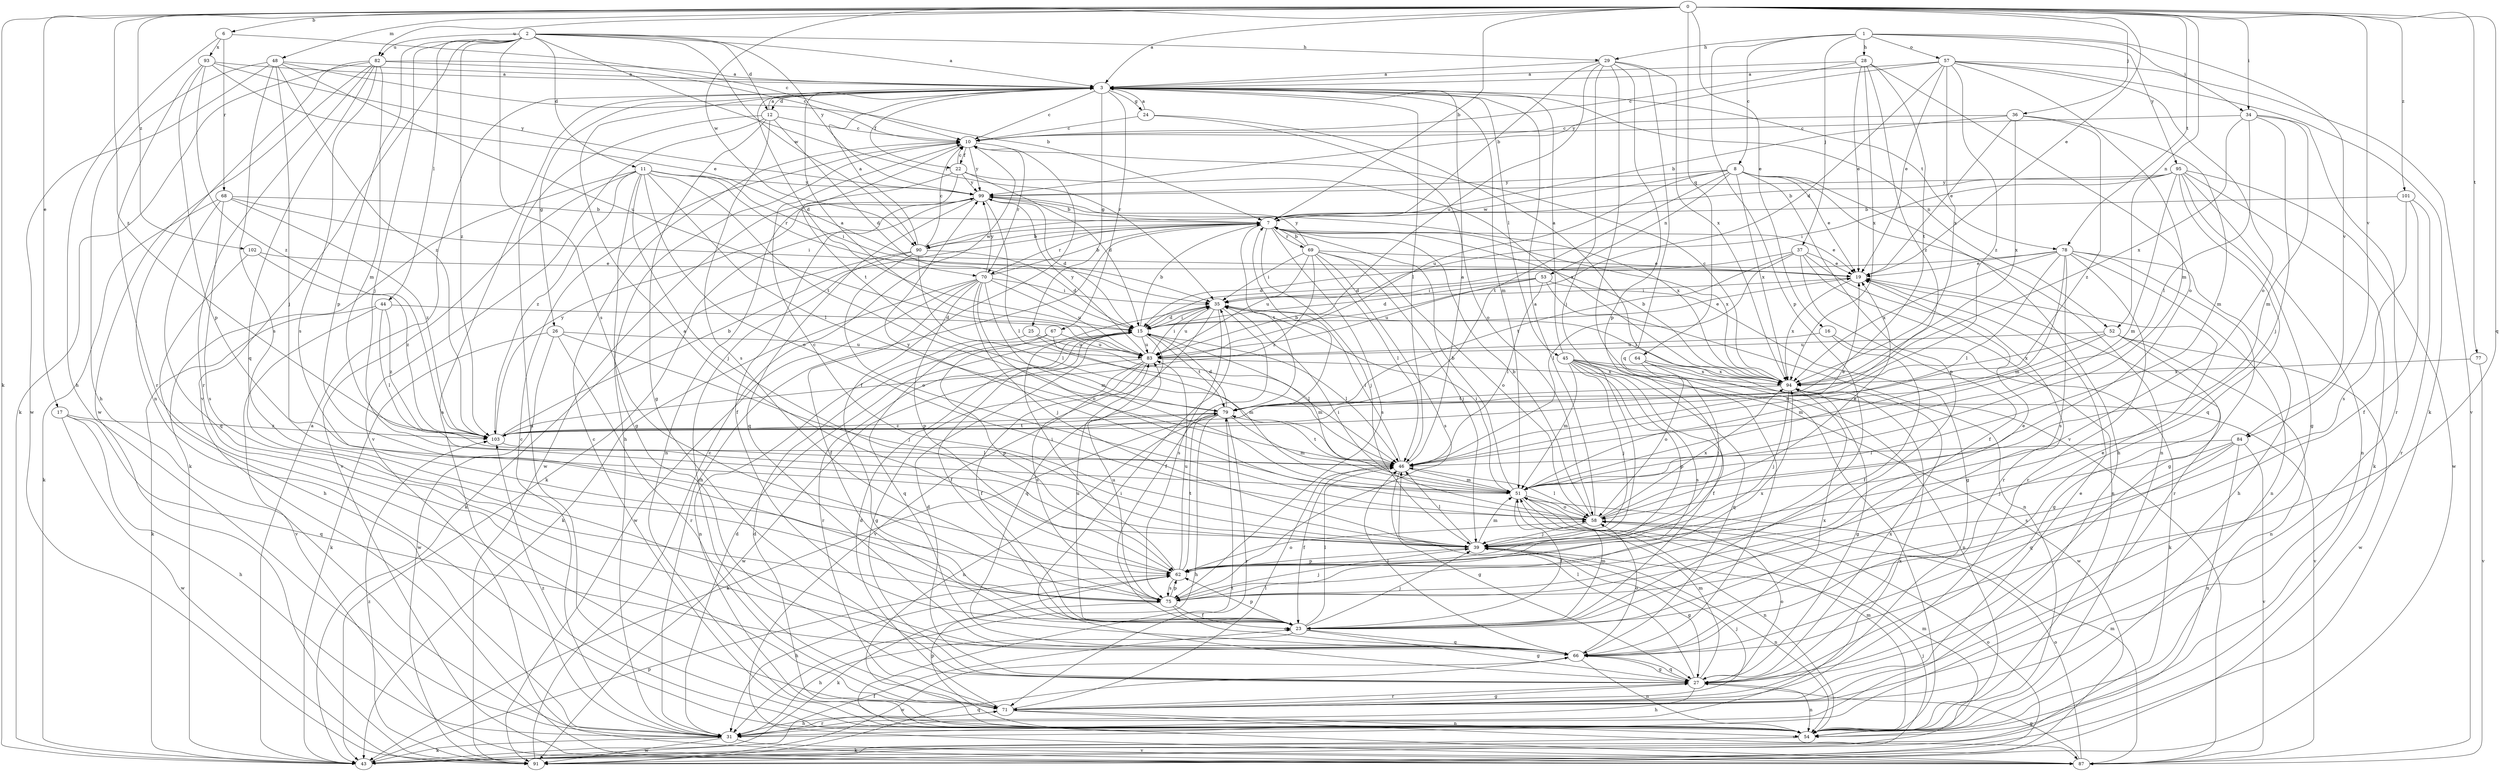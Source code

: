 strict digraph  {
0;
1;
2;
3;
6;
7;
8;
10;
11;
12;
15;
16;
17;
19;
22;
23;
24;
25;
26;
27;
28;
29;
31;
34;
35;
36;
37;
39;
43;
44;
45;
46;
48;
51;
52;
53;
54;
57;
58;
62;
64;
66;
67;
68;
69;
70;
71;
75;
77;
78;
79;
82;
83;
84;
87;
90;
91;
93;
94;
95;
99;
101;
102;
103;
0 -> 3  [label=a];
0 -> 6  [label=b];
0 -> 7  [label=b];
0 -> 16  [label=e];
0 -> 17  [label=e];
0 -> 19  [label=e];
0 -> 34  [label=i];
0 -> 36  [label=j];
0 -> 43  [label=k];
0 -> 48  [label=m];
0 -> 52  [label=n];
0 -> 64  [label=q];
0 -> 66  [label=q];
0 -> 77  [label=t];
0 -> 78  [label=t];
0 -> 82  [label=u];
0 -> 84  [label=v];
0 -> 90  [label=w];
0 -> 101  [label=z];
0 -> 102  [label=z];
0 -> 103  [label=z];
1 -> 8  [label=c];
1 -> 28  [label=h];
1 -> 29  [label=h];
1 -> 34  [label=i];
1 -> 37  [label=j];
1 -> 57  [label=o];
1 -> 62  [label=p];
1 -> 84  [label=v];
1 -> 95  [label=y];
2 -> 3  [label=a];
2 -> 11  [label=d];
2 -> 12  [label=d];
2 -> 29  [label=h];
2 -> 35  [label=i];
2 -> 39  [label=j];
2 -> 44  [label=l];
2 -> 62  [label=p];
2 -> 75  [label=s];
2 -> 82  [label=u];
2 -> 87  [label=v];
2 -> 90  [label=w];
2 -> 99  [label=y];
2 -> 103  [label=z];
3 -> 10  [label=c];
3 -> 12  [label=d];
3 -> 15  [label=d];
3 -> 22  [label=f];
3 -> 24  [label=g];
3 -> 25  [label=g];
3 -> 26  [label=g];
3 -> 45  [label=l];
3 -> 46  [label=l];
3 -> 51  [label=m];
3 -> 52  [label=n];
3 -> 67  [label=r];
3 -> 78  [label=t];
6 -> 10  [label=c];
6 -> 31  [label=h];
6 -> 68  [label=r];
6 -> 93  [label=x];
7 -> 19  [label=e];
7 -> 31  [label=h];
7 -> 39  [label=j];
7 -> 69  [label=r];
7 -> 70  [label=r];
7 -> 75  [label=s];
7 -> 79  [label=t];
7 -> 90  [label=w];
7 -> 94  [label=x];
8 -> 19  [label=e];
8 -> 31  [label=h];
8 -> 53  [label=n];
8 -> 54  [label=n];
8 -> 62  [label=p];
8 -> 79  [label=t];
8 -> 83  [label=u];
8 -> 90  [label=w];
8 -> 94  [label=x];
8 -> 99  [label=y];
10 -> 22  [label=f];
10 -> 23  [label=f];
10 -> 31  [label=h];
10 -> 70  [label=r];
10 -> 79  [label=t];
10 -> 99  [label=y];
11 -> 27  [label=g];
11 -> 35  [label=i];
11 -> 39  [label=j];
11 -> 43  [label=k];
11 -> 46  [label=l];
11 -> 58  [label=o];
11 -> 70  [label=r];
11 -> 79  [label=t];
11 -> 87  [label=v];
11 -> 99  [label=y];
11 -> 103  [label=z];
12 -> 3  [label=a];
12 -> 10  [label=c];
12 -> 15  [label=d];
12 -> 27  [label=g];
12 -> 54  [label=n];
12 -> 75  [label=s];
12 -> 87  [label=v];
15 -> 7  [label=b];
15 -> 19  [label=e];
15 -> 23  [label=f];
15 -> 35  [label=i];
15 -> 46  [label=l];
15 -> 51  [label=m];
15 -> 66  [label=q];
15 -> 71  [label=r];
15 -> 79  [label=t];
15 -> 83  [label=u];
16 -> 23  [label=f];
16 -> 43  [label=k];
16 -> 83  [label=u];
17 -> 31  [label=h];
17 -> 66  [label=q];
17 -> 91  [label=w];
17 -> 103  [label=z];
19 -> 35  [label=i];
19 -> 71  [label=r];
19 -> 94  [label=x];
22 -> 10  [label=c];
22 -> 15  [label=d];
22 -> 54  [label=n];
22 -> 91  [label=w];
22 -> 94  [label=x];
22 -> 99  [label=y];
23 -> 19  [label=e];
23 -> 27  [label=g];
23 -> 31  [label=h];
23 -> 39  [label=j];
23 -> 46  [label=l];
23 -> 51  [label=m];
23 -> 62  [label=p];
23 -> 66  [label=q];
23 -> 83  [label=u];
24 -> 3  [label=a];
24 -> 10  [label=c];
24 -> 58  [label=o];
24 -> 87  [label=v];
25 -> 46  [label=l];
25 -> 54  [label=n];
25 -> 83  [label=u];
26 -> 39  [label=j];
26 -> 43  [label=k];
26 -> 71  [label=r];
26 -> 83  [label=u];
26 -> 91  [label=w];
27 -> 15  [label=d];
27 -> 31  [label=h];
27 -> 35  [label=i];
27 -> 46  [label=l];
27 -> 51  [label=m];
27 -> 54  [label=n];
27 -> 58  [label=o];
27 -> 66  [label=q];
27 -> 71  [label=r];
27 -> 94  [label=x];
28 -> 3  [label=a];
28 -> 10  [label=c];
28 -> 19  [label=e];
28 -> 58  [label=o];
28 -> 79  [label=t];
28 -> 94  [label=x];
28 -> 103  [label=z];
29 -> 3  [label=a];
29 -> 7  [label=b];
29 -> 39  [label=j];
29 -> 54  [label=n];
29 -> 62  [label=p];
29 -> 66  [label=q];
29 -> 83  [label=u];
29 -> 94  [label=x];
31 -> 3  [label=a];
31 -> 10  [label=c];
31 -> 15  [label=d];
31 -> 43  [label=k];
31 -> 71  [label=r];
31 -> 87  [label=v];
31 -> 91  [label=w];
31 -> 94  [label=x];
34 -> 10  [label=c];
34 -> 39  [label=j];
34 -> 46  [label=l];
34 -> 51  [label=m];
34 -> 71  [label=r];
34 -> 94  [label=x];
35 -> 15  [label=d];
35 -> 23  [label=f];
35 -> 75  [label=s];
35 -> 83  [label=u];
35 -> 87  [label=v];
36 -> 7  [label=b];
36 -> 10  [label=c];
36 -> 19  [label=e];
36 -> 51  [label=m];
36 -> 94  [label=x];
36 -> 103  [label=z];
37 -> 15  [label=d];
37 -> 19  [label=e];
37 -> 23  [label=f];
37 -> 46  [label=l];
37 -> 54  [label=n];
37 -> 71  [label=r];
37 -> 79  [label=t];
39 -> 10  [label=c];
39 -> 27  [label=g];
39 -> 46  [label=l];
39 -> 51  [label=m];
39 -> 54  [label=n];
39 -> 62  [label=p];
43 -> 3  [label=a];
43 -> 23  [label=f];
43 -> 39  [label=j];
43 -> 62  [label=p];
44 -> 15  [label=d];
44 -> 43  [label=k];
44 -> 46  [label=l];
44 -> 87  [label=v];
44 -> 103  [label=z];
45 -> 3  [label=a];
45 -> 23  [label=f];
45 -> 39  [label=j];
45 -> 51  [label=m];
45 -> 62  [label=p];
45 -> 66  [label=q];
45 -> 75  [label=s];
45 -> 87  [label=v];
45 -> 91  [label=w];
45 -> 94  [label=x];
46 -> 3  [label=a];
46 -> 19  [label=e];
46 -> 23  [label=f];
46 -> 27  [label=g];
46 -> 35  [label=i];
46 -> 51  [label=m];
46 -> 79  [label=t];
48 -> 3  [label=a];
48 -> 7  [label=b];
48 -> 31  [label=h];
48 -> 39  [label=j];
48 -> 75  [label=s];
48 -> 83  [label=u];
48 -> 91  [label=w];
48 -> 103  [label=z];
51 -> 7  [label=b];
51 -> 23  [label=f];
51 -> 35  [label=i];
51 -> 54  [label=n];
51 -> 58  [label=o];
51 -> 99  [label=y];
52 -> 27  [label=g];
52 -> 51  [label=m];
52 -> 54  [label=n];
52 -> 83  [label=u];
52 -> 91  [label=w];
52 -> 94  [label=x];
53 -> 15  [label=d];
53 -> 27  [label=g];
53 -> 35  [label=i];
53 -> 46  [label=l];
53 -> 54  [label=n];
53 -> 83  [label=u];
54 -> 10  [label=c];
54 -> 15  [label=d];
54 -> 43  [label=k];
54 -> 51  [label=m];
54 -> 62  [label=p];
54 -> 103  [label=z];
57 -> 3  [label=a];
57 -> 15  [label=d];
57 -> 19  [label=e];
57 -> 43  [label=k];
57 -> 51  [label=m];
57 -> 58  [label=o];
57 -> 87  [label=v];
57 -> 94  [label=x];
57 -> 99  [label=y];
57 -> 103  [label=z];
58 -> 3  [label=a];
58 -> 7  [label=b];
58 -> 19  [label=e];
58 -> 35  [label=i];
58 -> 39  [label=j];
58 -> 46  [label=l];
58 -> 94  [label=x];
62 -> 3  [label=a];
62 -> 19  [label=e];
62 -> 31  [label=h];
62 -> 35  [label=i];
62 -> 58  [label=o];
62 -> 75  [label=s];
62 -> 79  [label=t];
62 -> 83  [label=u];
64 -> 39  [label=j];
64 -> 54  [label=n];
64 -> 58  [label=o];
64 -> 94  [label=x];
66 -> 27  [label=g];
66 -> 46  [label=l];
66 -> 54  [label=n];
66 -> 58  [label=o];
66 -> 91  [label=w];
66 -> 94  [label=x];
67 -> 51  [label=m];
67 -> 62  [label=p];
67 -> 66  [label=q];
67 -> 83  [label=u];
68 -> 7  [label=b];
68 -> 35  [label=i];
68 -> 43  [label=k];
68 -> 66  [label=q];
68 -> 75  [label=s];
68 -> 103  [label=z];
69 -> 7  [label=b];
69 -> 19  [label=e];
69 -> 35  [label=i];
69 -> 39  [label=j];
69 -> 46  [label=l];
69 -> 58  [label=o];
69 -> 75  [label=s];
69 -> 83  [label=u];
69 -> 99  [label=y];
69 -> 103  [label=z];
70 -> 7  [label=b];
70 -> 23  [label=f];
70 -> 35  [label=i];
70 -> 39  [label=j];
70 -> 43  [label=k];
70 -> 51  [label=m];
70 -> 58  [label=o];
70 -> 62  [label=p];
70 -> 83  [label=u];
70 -> 91  [label=w];
70 -> 99  [label=y];
71 -> 15  [label=d];
71 -> 19  [label=e];
71 -> 27  [label=g];
71 -> 31  [label=h];
71 -> 39  [label=j];
71 -> 46  [label=l];
71 -> 54  [label=n];
71 -> 87  [label=v];
75 -> 23  [label=f];
75 -> 39  [label=j];
75 -> 43  [label=k];
75 -> 62  [label=p];
75 -> 66  [label=q];
75 -> 83  [label=u];
75 -> 94  [label=x];
77 -> 87  [label=v];
77 -> 94  [label=x];
78 -> 15  [label=d];
78 -> 19  [label=e];
78 -> 27  [label=g];
78 -> 31  [label=h];
78 -> 46  [label=l];
78 -> 51  [label=m];
78 -> 54  [label=n];
78 -> 71  [label=r];
78 -> 75  [label=s];
78 -> 94  [label=x];
79 -> 7  [label=b];
79 -> 15  [label=d];
79 -> 31  [label=h];
79 -> 43  [label=k];
79 -> 51  [label=m];
79 -> 54  [label=n];
79 -> 71  [label=r];
79 -> 103  [label=z];
82 -> 3  [label=a];
82 -> 10  [label=c];
82 -> 43  [label=k];
82 -> 51  [label=m];
82 -> 54  [label=n];
82 -> 66  [label=q];
82 -> 71  [label=r];
82 -> 75  [label=s];
82 -> 91  [label=w];
83 -> 3  [label=a];
83 -> 23  [label=f];
83 -> 27  [label=g];
83 -> 35  [label=i];
83 -> 75  [label=s];
83 -> 91  [label=w];
83 -> 94  [label=x];
83 -> 99  [label=y];
84 -> 39  [label=j];
84 -> 46  [label=l];
84 -> 54  [label=n];
84 -> 66  [label=q];
84 -> 75  [label=s];
84 -> 87  [label=v];
87 -> 27  [label=g];
87 -> 51  [label=m];
87 -> 58  [label=o];
87 -> 79  [label=t];
90 -> 3  [label=a];
90 -> 7  [label=b];
90 -> 10  [label=c];
90 -> 15  [label=d];
90 -> 43  [label=k];
90 -> 46  [label=l];
90 -> 58  [label=o];
90 -> 71  [label=r];
91 -> 10  [label=c];
91 -> 51  [label=m];
91 -> 58  [label=o];
91 -> 66  [label=q];
91 -> 103  [label=z];
93 -> 3  [label=a];
93 -> 19  [label=e];
93 -> 62  [label=p];
93 -> 71  [label=r];
93 -> 99  [label=y];
93 -> 103  [label=z];
94 -> 7  [label=b];
94 -> 10  [label=c];
94 -> 27  [label=g];
94 -> 35  [label=i];
94 -> 39  [label=j];
94 -> 79  [label=t];
95 -> 7  [label=b];
95 -> 27  [label=g];
95 -> 35  [label=i];
95 -> 43  [label=k];
95 -> 51  [label=m];
95 -> 54  [label=n];
95 -> 66  [label=q];
95 -> 91  [label=w];
95 -> 99  [label=y];
99 -> 7  [label=b];
99 -> 15  [label=d];
99 -> 23  [label=f];
99 -> 43  [label=k];
99 -> 46  [label=l];
99 -> 66  [label=q];
99 -> 94  [label=x];
101 -> 7  [label=b];
101 -> 23  [label=f];
101 -> 71  [label=r];
101 -> 75  [label=s];
102 -> 19  [label=e];
102 -> 31  [label=h];
102 -> 103  [label=z];
103 -> 7  [label=b];
103 -> 46  [label=l];
103 -> 79  [label=t];
103 -> 99  [label=y];
}
